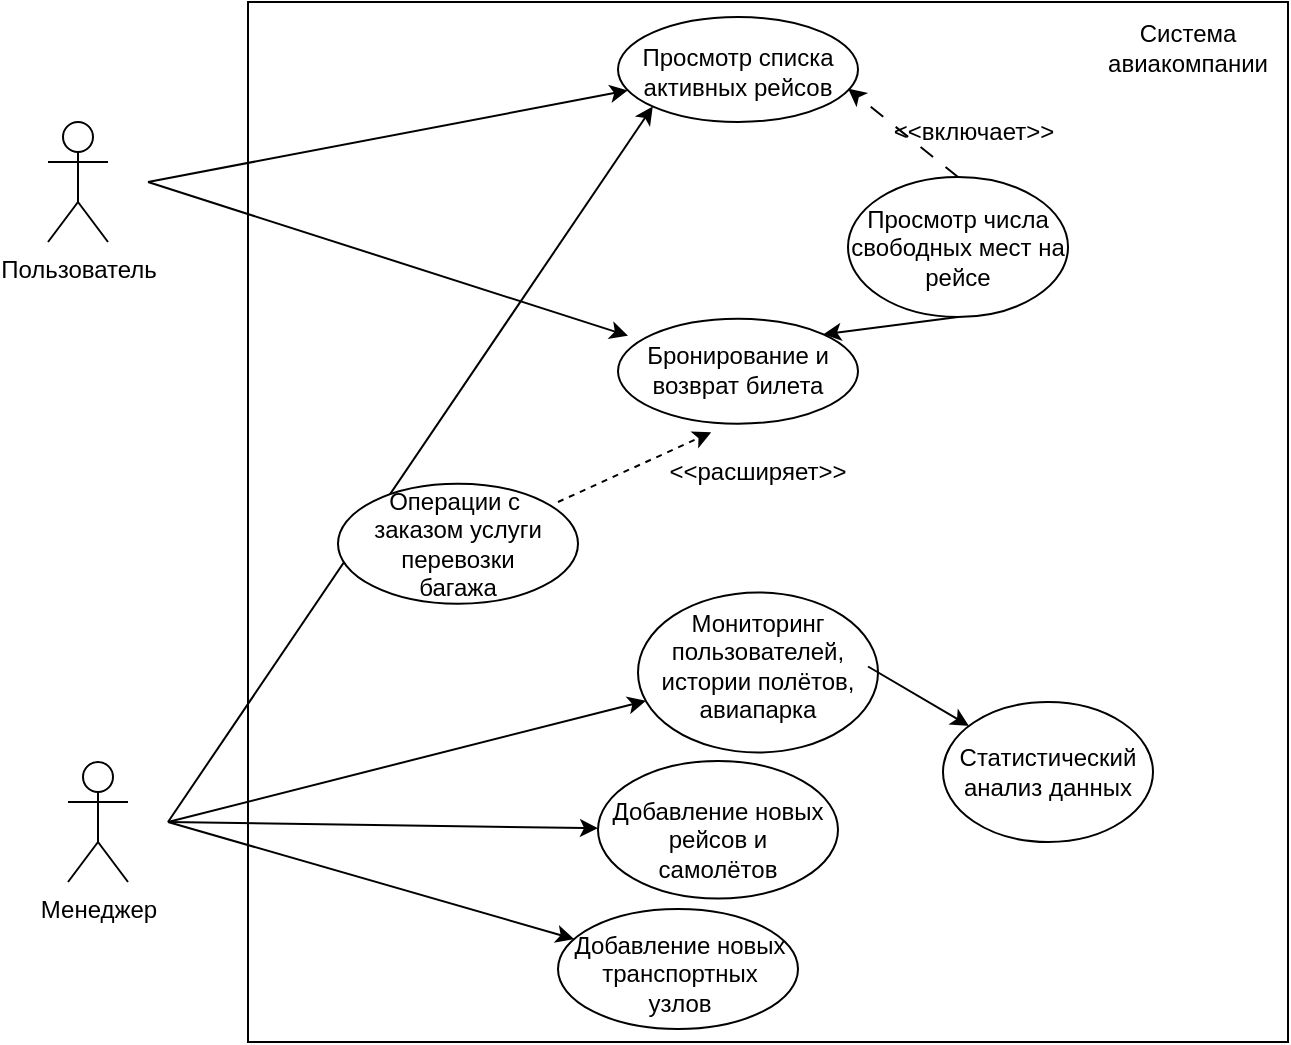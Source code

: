 <mxfile version="21.3.2" type="device">
  <diagram name="Page-1" id="mguCj2cKq7bsOL97bhls">
    <mxGraphModel dx="1042" dy="569" grid="1" gridSize="10" guides="1" tooltips="1" connect="1" arrows="1" fold="1" page="1" pageScale="1" pageWidth="850" pageHeight="1100" math="0" shadow="0">
      <root>
        <mxCell id="0" />
        <mxCell id="1" parent="0" />
        <mxCell id="fIXFhrKanXtExy9UGcHT-1" value="Пользователь" style="shape=umlActor;verticalLabelPosition=bottom;verticalAlign=top;html=1;outlineConnect=0;" parent="1" vertex="1">
          <mxGeometry x="100" y="120" width="30" height="60" as="geometry" />
        </mxCell>
        <mxCell id="fIXFhrKanXtExy9UGcHT-4" value="Менеджер" style="shape=umlActor;verticalLabelPosition=bottom;verticalAlign=top;html=1;outlineConnect=0;" parent="1" vertex="1">
          <mxGeometry x="110" y="440" width="30" height="60" as="geometry" />
        </mxCell>
        <mxCell id="fIXFhrKanXtExy9UGcHT-5" value="" style="whiteSpace=wrap;html=1;aspect=fixed;fillColor=none;" parent="1" vertex="1">
          <mxGeometry x="200" y="60" width="520" height="520" as="geometry" />
        </mxCell>
        <mxCell id="fIXFhrKanXtExy9UGcHT-6" value="Система авиакомпании" style="text;html=1;strokeColor=none;fillColor=none;align=center;verticalAlign=middle;whiteSpace=wrap;rounded=0;" parent="1" vertex="1">
          <mxGeometry x="640" y="67.5" width="60" height="30" as="geometry" />
        </mxCell>
        <mxCell id="fIXFhrKanXtExy9UGcHT-8" value="" style="endArrow=classic;html=1;rounded=0;" parent="1" target="fIXFhrKanXtExy9UGcHT-9" edge="1">
          <mxGeometry width="50" height="50" relative="1" as="geometry">
            <mxPoint x="150" y="150" as="sourcePoint" />
            <mxPoint x="335" y="129" as="targetPoint" />
          </mxGeometry>
        </mxCell>
        <mxCell id="fIXFhrKanXtExy9UGcHT-9" value="" style="ellipse;whiteSpace=wrap;html=1;" parent="1" vertex="1">
          <mxGeometry x="385" y="67.5" width="120" height="52.5" as="geometry" />
        </mxCell>
        <mxCell id="fIXFhrKanXtExy9UGcHT-10" value="Просмотр списка активных рейсов" style="text;html=1;strokeColor=none;fillColor=none;align=center;verticalAlign=middle;whiteSpace=wrap;rounded=0;" parent="1" vertex="1">
          <mxGeometry x="390" y="77" width="110" height="35" as="geometry" />
        </mxCell>
        <mxCell id="fIXFhrKanXtExy9UGcHT-11" value="" style="ellipse;whiteSpace=wrap;html=1;" parent="1" vertex="1">
          <mxGeometry x="500" y="147.5" width="110" height="70" as="geometry" />
        </mxCell>
        <mxCell id="fIXFhrKanXtExy9UGcHT-12" value="Просмотр числа свободных мест на рейсе" style="text;html=1;strokeColor=none;fillColor=none;align=center;verticalAlign=middle;whiteSpace=wrap;rounded=0;" parent="1" vertex="1">
          <mxGeometry x="500" y="165" width="110" height="35" as="geometry" />
        </mxCell>
        <mxCell id="fIXFhrKanXtExy9UGcHT-13" value="" style="endArrow=classic;html=1;rounded=0;exitX=1;exitY=0.5;exitDx=0;exitDy=0;entryX=0.371;entryY=0.017;entryDx=0;entryDy=0;entryPerimeter=0;strokeColor=none;dashed=1;" parent="1" source="fIXFhrKanXtExy9UGcHT-10" target="fIXFhrKanXtExy9UGcHT-11" edge="1">
          <mxGeometry width="50" height="50" relative="1" as="geometry">
            <mxPoint x="390" y="370" as="sourcePoint" />
            <mxPoint x="440" y="320" as="targetPoint" />
          </mxGeometry>
        </mxCell>
        <mxCell id="fIXFhrKanXtExy9UGcHT-14" style="edgeStyle=orthogonalEdgeStyle;rounded=0;orthogonalLoop=1;jettySize=auto;html=1;exitX=0.5;exitY=1;exitDx=0;exitDy=0;" parent="1" source="fIXFhrKanXtExy9UGcHT-12" target="fIXFhrKanXtExy9UGcHT-12" edge="1">
          <mxGeometry relative="1" as="geometry" />
        </mxCell>
        <mxCell id="fIXFhrKanXtExy9UGcHT-15" value="" style="ellipse;whiteSpace=wrap;html=1;" parent="1" vertex="1">
          <mxGeometry x="385" y="218.38" width="120" height="52.5" as="geometry" />
        </mxCell>
        <mxCell id="fIXFhrKanXtExy9UGcHT-16" value="Бронирование и возврат билета" style="text;html=1;strokeColor=none;fillColor=none;align=center;verticalAlign=middle;whiteSpace=wrap;rounded=0;" parent="1" vertex="1">
          <mxGeometry x="390" y="226.88" width="110" height="35" as="geometry" />
        </mxCell>
        <mxCell id="fIXFhrKanXtExy9UGcHT-17" value="" style="endArrow=classic;html=1;rounded=0;entryX=0;entryY=0;entryDx=0;entryDy=0;" parent="1" target="fIXFhrKanXtExy9UGcHT-16" edge="1">
          <mxGeometry width="50" height="50" relative="1" as="geometry">
            <mxPoint x="150" y="150" as="sourcePoint" />
            <mxPoint x="300" y="240" as="targetPoint" />
          </mxGeometry>
        </mxCell>
        <mxCell id="fIXFhrKanXtExy9UGcHT-19" value="" style="endArrow=classic;html=1;rounded=0;exitX=0.5;exitY=1;exitDx=0;exitDy=0;entryX=1;entryY=0;entryDx=0;entryDy=0;" parent="1" source="fIXFhrKanXtExy9UGcHT-11" target="fIXFhrKanXtExy9UGcHT-15" edge="1">
          <mxGeometry width="50" height="50" relative="1" as="geometry">
            <mxPoint x="390" y="370" as="sourcePoint" />
            <mxPoint x="440" y="320" as="targetPoint" />
          </mxGeometry>
        </mxCell>
        <mxCell id="fIXFhrKanXtExy9UGcHT-23" value="" style="endArrow=classic;html=1;rounded=0;dashed=1;dashPattern=8 8;entryX=1;entryY=0.75;entryDx=0;entryDy=0;exitX=0.5;exitY=0;exitDx=0;exitDy=0;" parent="1" source="fIXFhrKanXtExy9UGcHT-11" target="fIXFhrKanXtExy9UGcHT-10" edge="1">
          <mxGeometry width="50" height="50" relative="1" as="geometry">
            <mxPoint x="450" y="440" as="sourcePoint" />
            <mxPoint x="500" y="390" as="targetPoint" />
          </mxGeometry>
        </mxCell>
        <mxCell id="fIXFhrKanXtExy9UGcHT-24" value="&amp;lt;&amp;lt;включает&amp;gt;&amp;gt;" style="text;html=1;strokeColor=none;fillColor=none;align=center;verticalAlign=middle;whiteSpace=wrap;rounded=0;" parent="1" vertex="1">
          <mxGeometry x="532.5" y="110" width="60" height="30" as="geometry" />
        </mxCell>
        <mxCell id="fIXFhrKanXtExy9UGcHT-25" value="" style="endArrow=classic;html=1;rounded=0;" parent="1" target="fIXFhrKanXtExy9UGcHT-26" edge="1">
          <mxGeometry width="50" height="50" relative="1" as="geometry">
            <mxPoint x="160" y="470" as="sourcePoint" />
            <mxPoint x="277.5" y="381.25" as="targetPoint" />
          </mxGeometry>
        </mxCell>
        <mxCell id="fIXFhrKanXtExy9UGcHT-26" value="" style="ellipse;whiteSpace=wrap;html=1;" parent="1" vertex="1">
          <mxGeometry x="395" y="355.25" width="120" height="80" as="geometry" />
        </mxCell>
        <mxCell id="fIXFhrKanXtExy9UGcHT-27" value="Мониторинг пользователей, истории полётов, авиапарка" style="text;html=1;strokeColor=none;fillColor=none;align=center;verticalAlign=middle;whiteSpace=wrap;rounded=0;" parent="1" vertex="1">
          <mxGeometry x="400" y="374.75" width="110" height="35" as="geometry" />
        </mxCell>
        <mxCell id="fIXFhrKanXtExy9UGcHT-28" value="" style="endArrow=classic;html=1;rounded=0;" parent="1" target="fIXFhrKanXtExy9UGcHT-29" edge="1">
          <mxGeometry width="50" height="50" relative="1" as="geometry">
            <mxPoint x="160" y="470" as="sourcePoint" />
            <mxPoint x="422.5" y="418.75" as="targetPoint" />
          </mxGeometry>
        </mxCell>
        <mxCell id="fIXFhrKanXtExy9UGcHT-29" value="" style="ellipse;whiteSpace=wrap;html=1;" parent="1" vertex="1">
          <mxGeometry x="375" y="439.5" width="120" height="68.75" as="geometry" />
        </mxCell>
        <mxCell id="fIXFhrKanXtExy9UGcHT-30" value="Добавление новых рейсов и самолётов" style="text;html=1;strokeColor=none;fillColor=none;align=center;verticalAlign=middle;whiteSpace=wrap;rounded=0;" parent="1" vertex="1">
          <mxGeometry x="380" y="461.5" width="110" height="35" as="geometry" />
        </mxCell>
        <mxCell id="fIXFhrKanXtExy9UGcHT-31" value="" style="endArrow=classic;html=1;rounded=0;" parent="1" target="fIXFhrKanXtExy9UGcHT-32" edge="1">
          <mxGeometry width="50" height="50" relative="1" as="geometry">
            <mxPoint x="160" y="470" as="sourcePoint" />
            <mxPoint x="412.5" y="568.75" as="targetPoint" />
          </mxGeometry>
        </mxCell>
        <mxCell id="fIXFhrKanXtExy9UGcHT-32" value="" style="ellipse;whiteSpace=wrap;html=1;" parent="1" vertex="1">
          <mxGeometry x="355" y="513.5" width="120" height="60" as="geometry" />
        </mxCell>
        <mxCell id="fIXFhrKanXtExy9UGcHT-33" value="Добавление новых транспортных узлов" style="text;html=1;strokeColor=none;fillColor=none;align=center;verticalAlign=middle;whiteSpace=wrap;rounded=0;" parent="1" vertex="1">
          <mxGeometry x="361" y="528.5" width="110" height="35" as="geometry" />
        </mxCell>
        <mxCell id="fIXFhrKanXtExy9UGcHT-34" value="" style="endArrow=classic;html=1;rounded=0;exitX=1;exitY=0.5;exitDx=0;exitDy=0;" parent="1" source="fIXFhrKanXtExy9UGcHT-27" target="fIXFhrKanXtExy9UGcHT-35" edge="1">
          <mxGeometry width="50" height="50" relative="1" as="geometry">
            <mxPoint x="340" y="590" as="sourcePoint" />
            <mxPoint x="382.5" y="603.75" as="targetPoint" />
          </mxGeometry>
        </mxCell>
        <mxCell id="fIXFhrKanXtExy9UGcHT-35" value="" style="ellipse;whiteSpace=wrap;html=1;" parent="1" vertex="1">
          <mxGeometry x="547.5" y="410" width="105" height="70" as="geometry" />
        </mxCell>
        <mxCell id="fIXFhrKanXtExy9UGcHT-36" value="Статистический анализ данных" style="text;html=1;strokeColor=none;fillColor=none;align=center;verticalAlign=middle;whiteSpace=wrap;rounded=0;" parent="1" vertex="1">
          <mxGeometry x="545" y="427.5" width="110" height="35" as="geometry" />
        </mxCell>
        <mxCell id="fIXFhrKanXtExy9UGcHT-46" value="" style="endArrow=classic;html=1;rounded=0;entryX=0;entryY=1;entryDx=0;entryDy=0;" parent="1" target="fIXFhrKanXtExy9UGcHT-9" edge="1">
          <mxGeometry width="50" height="50" relative="1" as="geometry">
            <mxPoint x="160" y="470" as="sourcePoint" />
            <mxPoint x="420" y="300" as="targetPoint" />
          </mxGeometry>
        </mxCell>
        <mxCell id="IKExKe8eIzAEsjHXs8DD-5" value="" style="ellipse;whiteSpace=wrap;html=1;" parent="1" vertex="1">
          <mxGeometry x="245" y="300.88" width="120" height="60" as="geometry" />
        </mxCell>
        <mxCell id="IKExKe8eIzAEsjHXs8DD-8" value="Операции с&amp;nbsp; заказом услуги перевозки багажа" style="text;html=1;strokeColor=none;fillColor=none;align=center;verticalAlign=middle;whiteSpace=wrap;rounded=0;" parent="1" vertex="1">
          <mxGeometry x="255" y="310" width="100" height="41.75" as="geometry" />
        </mxCell>
        <mxCell id="IKExKe8eIzAEsjHXs8DD-9" value="" style="endArrow=classic;html=1;rounded=0;dashed=1;exitX=1;exitY=0;exitDx=0;exitDy=0;entryX=0.388;entryY=1.082;entryDx=0;entryDy=0;entryPerimeter=0;" parent="1" source="IKExKe8eIzAEsjHXs8DD-8" target="fIXFhrKanXtExy9UGcHT-15" edge="1">
          <mxGeometry width="50" height="50" relative="1" as="geometry">
            <mxPoint x="400" y="330" as="sourcePoint" />
            <mxPoint x="450" y="280" as="targetPoint" />
          </mxGeometry>
        </mxCell>
        <mxCell id="IKExKe8eIzAEsjHXs8DD-13" value="&amp;lt;&amp;lt;расширяет&amp;gt;&amp;gt;" style="text;html=1;strokeColor=none;fillColor=none;align=center;verticalAlign=middle;whiteSpace=wrap;rounded=0;" parent="1" vertex="1">
          <mxGeometry x="425" y="280" width="60" height="30" as="geometry" />
        </mxCell>
      </root>
    </mxGraphModel>
  </diagram>
</mxfile>
